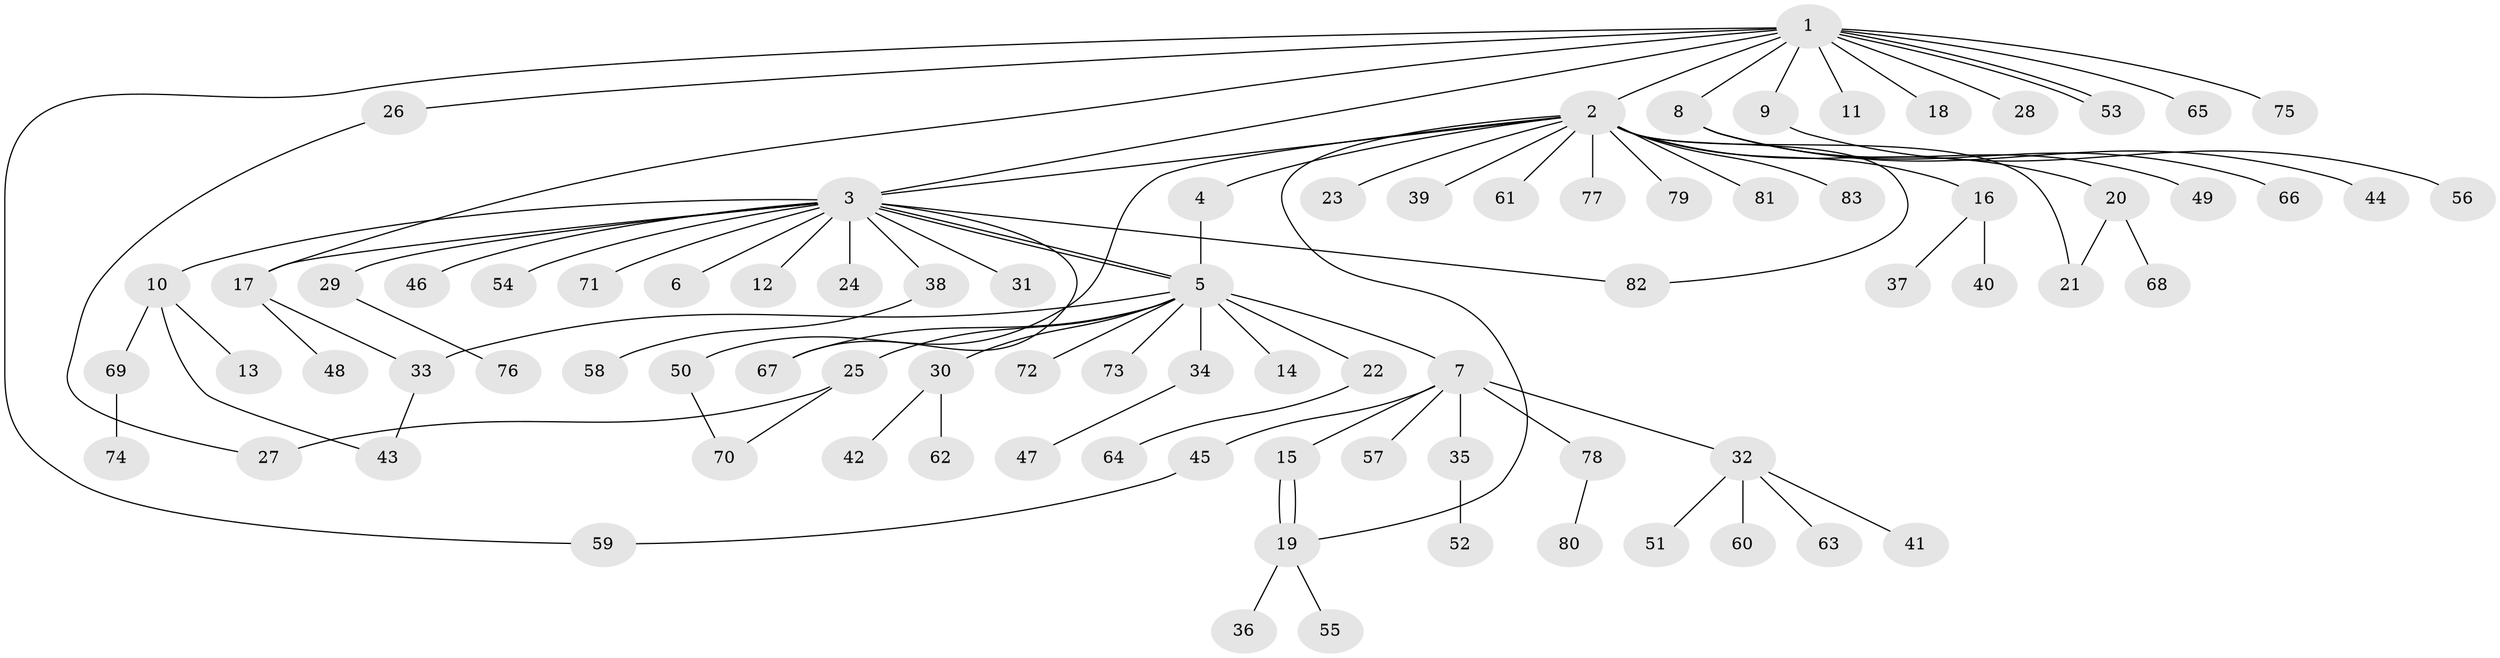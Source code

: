 // Generated by graph-tools (version 1.1) at 2025/14/03/09/25 04:14:43]
// undirected, 83 vertices, 97 edges
graph export_dot {
graph [start="1"]
  node [color=gray90,style=filled];
  1;
  2;
  3;
  4;
  5;
  6;
  7;
  8;
  9;
  10;
  11;
  12;
  13;
  14;
  15;
  16;
  17;
  18;
  19;
  20;
  21;
  22;
  23;
  24;
  25;
  26;
  27;
  28;
  29;
  30;
  31;
  32;
  33;
  34;
  35;
  36;
  37;
  38;
  39;
  40;
  41;
  42;
  43;
  44;
  45;
  46;
  47;
  48;
  49;
  50;
  51;
  52;
  53;
  54;
  55;
  56;
  57;
  58;
  59;
  60;
  61;
  62;
  63;
  64;
  65;
  66;
  67;
  68;
  69;
  70;
  71;
  72;
  73;
  74;
  75;
  76;
  77;
  78;
  79;
  80;
  81;
  82;
  83;
  1 -- 2;
  1 -- 3;
  1 -- 8;
  1 -- 9;
  1 -- 11;
  1 -- 17;
  1 -- 18;
  1 -- 26;
  1 -- 28;
  1 -- 53;
  1 -- 53;
  1 -- 59;
  1 -- 65;
  1 -- 75;
  2 -- 3;
  2 -- 4;
  2 -- 16;
  2 -- 19;
  2 -- 20;
  2 -- 21;
  2 -- 23;
  2 -- 39;
  2 -- 50;
  2 -- 61;
  2 -- 77;
  2 -- 79;
  2 -- 81;
  2 -- 82;
  2 -- 83;
  3 -- 5;
  3 -- 5;
  3 -- 6;
  3 -- 10;
  3 -- 12;
  3 -- 17;
  3 -- 24;
  3 -- 29;
  3 -- 31;
  3 -- 38;
  3 -- 46;
  3 -- 54;
  3 -- 67;
  3 -- 71;
  3 -- 82;
  4 -- 5;
  5 -- 7;
  5 -- 14;
  5 -- 22;
  5 -- 25;
  5 -- 30;
  5 -- 33;
  5 -- 34;
  5 -- 67;
  5 -- 72;
  5 -- 73;
  7 -- 15;
  7 -- 32;
  7 -- 35;
  7 -- 45;
  7 -- 57;
  7 -- 78;
  8 -- 44;
  8 -- 49;
  8 -- 66;
  9 -- 56;
  10 -- 13;
  10 -- 43;
  10 -- 69;
  15 -- 19;
  15 -- 19;
  16 -- 37;
  16 -- 40;
  17 -- 33;
  17 -- 48;
  19 -- 36;
  19 -- 55;
  20 -- 21;
  20 -- 68;
  22 -- 64;
  25 -- 27;
  25 -- 70;
  26 -- 27;
  29 -- 76;
  30 -- 42;
  30 -- 62;
  32 -- 41;
  32 -- 51;
  32 -- 60;
  32 -- 63;
  33 -- 43;
  34 -- 47;
  35 -- 52;
  38 -- 58;
  45 -- 59;
  50 -- 70;
  69 -- 74;
  78 -- 80;
}
